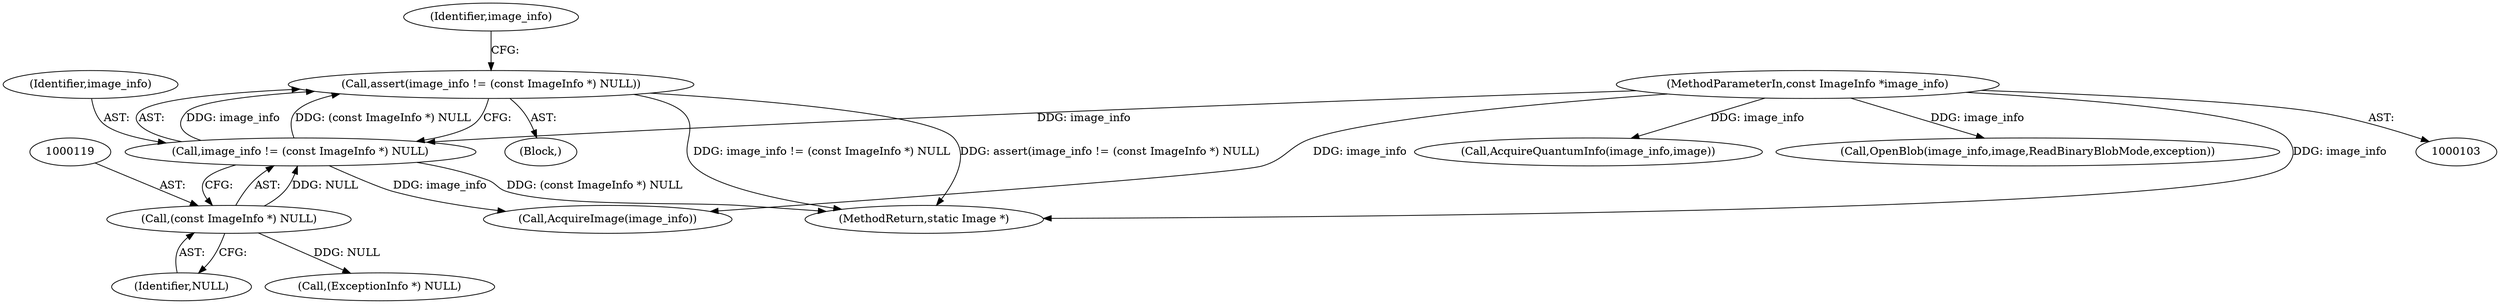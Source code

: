 digraph "0_ImageMagick_7b8c1df65b25d6671f113e2306982eded44ce3b4@API" {
"1000115" [label="(Call,assert(image_info != (const ImageInfo *) NULL))"];
"1000116" [label="(Call,image_info != (const ImageInfo *) NULL)"];
"1000104" [label="(MethodParameterIn,const ImageInfo *image_info)"];
"1000118" [label="(Call,(const ImageInfo *) NULL)"];
"1000106" [label="(Block,)"];
"1000118" [label="(Call,(const ImageInfo *) NULL)"];
"1000282" [label="(Call,AcquireQuantumInfo(image_info,image))"];
"1000104" [label="(MethodParameterIn,const ImageInfo *image_info)"];
"1000160" [label="(Call,OpenBlob(image_info,image,ReadBinaryBlobMode,exception))"];
"1000429" [label="(MethodReturn,static Image *)"];
"1000156" [label="(Call,AcquireImage(image_info))"];
"1000115" [label="(Call,assert(image_info != (const ImageInfo *) NULL))"];
"1000116" [label="(Call,image_info != (const ImageInfo *) NULL)"];
"1000124" [label="(Identifier,image_info)"];
"1000117" [label="(Identifier,image_info)"];
"1000120" [label="(Identifier,NULL)"];
"1000145" [label="(Call,(ExceptionInfo *) NULL)"];
"1000115" -> "1000106"  [label="AST: "];
"1000115" -> "1000116"  [label="CFG: "];
"1000116" -> "1000115"  [label="AST: "];
"1000124" -> "1000115"  [label="CFG: "];
"1000115" -> "1000429"  [label="DDG: assert(image_info != (const ImageInfo *) NULL)"];
"1000115" -> "1000429"  [label="DDG: image_info != (const ImageInfo *) NULL"];
"1000116" -> "1000115"  [label="DDG: image_info"];
"1000116" -> "1000115"  [label="DDG: (const ImageInfo *) NULL"];
"1000116" -> "1000118"  [label="CFG: "];
"1000117" -> "1000116"  [label="AST: "];
"1000118" -> "1000116"  [label="AST: "];
"1000116" -> "1000429"  [label="DDG: (const ImageInfo *) NULL"];
"1000104" -> "1000116"  [label="DDG: image_info"];
"1000118" -> "1000116"  [label="DDG: NULL"];
"1000116" -> "1000156"  [label="DDG: image_info"];
"1000104" -> "1000103"  [label="AST: "];
"1000104" -> "1000429"  [label="DDG: image_info"];
"1000104" -> "1000156"  [label="DDG: image_info"];
"1000104" -> "1000160"  [label="DDG: image_info"];
"1000104" -> "1000282"  [label="DDG: image_info"];
"1000118" -> "1000120"  [label="CFG: "];
"1000119" -> "1000118"  [label="AST: "];
"1000120" -> "1000118"  [label="AST: "];
"1000118" -> "1000145"  [label="DDG: NULL"];
}
